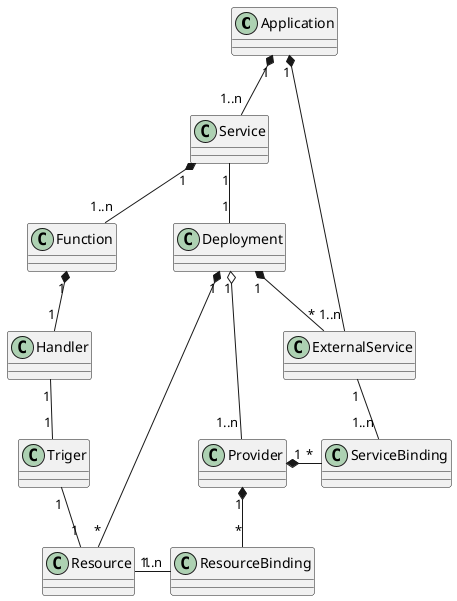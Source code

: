 @startuml serverless

class Application
class Service
class Function
class Triger
class Handler
class ExternalService
class Resource
class Deployment
class Provider
class ResourceBinding
class ServiceBinding

Application "1" *-- "1..n" Service
Application "1" *-- "1..n" ExternalService
Service "1" *-- "1..n" Function
Service "1" -- "1" Deployment

Function "1" *-- "1" Handler

Handler "1" -- "1" Triger
Triger "1" -- "1" Resource

Deployment "1" *-- "*" Resource
Deployment "1" *-- "*" ExternalService
Deployment "1" o-- "1..n" Provider
Resource "1" --right "1..n" ResourceBinding
ExternalService "1" -- "1..n" ServiceBinding
Provider "1" *--down "*" ResourceBinding
Provider "1" *--right "*" ServiceBinding
@enduml